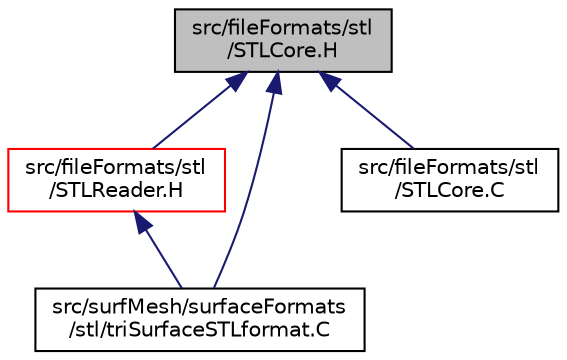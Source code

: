 digraph "src/fileFormats/stl/STLCore.H"
{
  bgcolor="transparent";
  edge [fontname="Helvetica",fontsize="10",labelfontname="Helvetica",labelfontsize="10"];
  node [fontname="Helvetica",fontsize="10",shape=record];
  Node1 [label="src/fileFormats/stl\l/STLCore.H",height=0.2,width=0.4,color="black", fillcolor="grey75", style="filled" fontcolor="black"];
  Node1 -> Node2 [dir="back",color="midnightblue",fontsize="10",style="solid",fontname="Helvetica"];
  Node2 [label="src/fileFormats/stl\l/STLReader.H",height=0.2,width=0.4,color="red",URL="$STLReader_8H.html"];
  Node2 -> Node3 [dir="back",color="midnightblue",fontsize="10",style="solid",fontname="Helvetica"];
  Node3 [label="src/surfMesh/surfaceFormats\l/stl/triSurfaceSTLformat.C",height=0.2,width=0.4,color="black",URL="$triSurfaceSTLformat_8C.html"];
  Node1 -> Node4 [dir="back",color="midnightblue",fontsize="10",style="solid",fontname="Helvetica"];
  Node4 [label="src/fileFormats/stl\l/STLCore.C",height=0.2,width=0.4,color="black",URL="$STLCore_8C.html"];
  Node1 -> Node3 [dir="back",color="midnightblue",fontsize="10",style="solid",fontname="Helvetica"];
}
